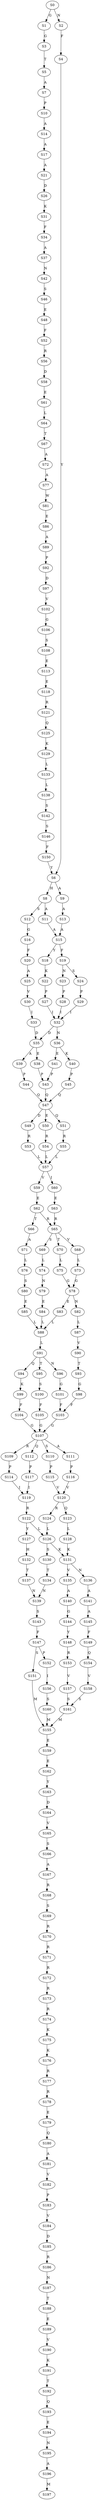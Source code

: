 strict digraph  {
	S0 -> S1 [ label = G ];
	S0 -> S2 [ label = N ];
	S1 -> S3 [ label = G ];
	S2 -> S4 [ label = F ];
	S3 -> S5 [ label = T ];
	S4 -> S6 [ label = Y ];
	S5 -> S7 [ label = A ];
	S6 -> S8 [ label = H ];
	S6 -> S9 [ label = A ];
	S7 -> S10 [ label = P ];
	S8 -> S11 [ label = A ];
	S8 -> S12 [ label = S ];
	S9 -> S13 [ label = A ];
	S10 -> S14 [ label = A ];
	S11 -> S15 [ label = A ];
	S12 -> S16 [ label = G ];
	S13 -> S15 [ label = A ];
	S14 -> S17 [ label = A ];
	S15 -> S18 [ label = Y ];
	S15 -> S19 [ label = F ];
	S16 -> S20 [ label = F ];
	S17 -> S21 [ label = A ];
	S18 -> S22 [ label = K ];
	S19 -> S23 [ label = N ];
	S19 -> S24 [ label = S ];
	S20 -> S25 [ label = A ];
	S21 -> S26 [ label = D ];
	S22 -> S27 [ label = P ];
	S23 -> S28 [ label = P ];
	S24 -> S29 [ label = P ];
	S25 -> S30 [ label = V ];
	S26 -> S31 [ label = K ];
	S27 -> S32 [ label = I ];
	S28 -> S32 [ label = I ];
	S29 -> S32 [ label = I ];
	S30 -> S33 [ label = I ];
	S31 -> S34 [ label = F ];
	S32 -> S35 [ label = D ];
	S32 -> S36 [ label = N ];
	S33 -> S35 [ label = D ];
	S34 -> S37 [ label = A ];
	S35 -> S38 [ label = E ];
	S35 -> S39 [ label = A ];
	S36 -> S40 [ label = K ];
	S36 -> S41 [ label = E ];
	S37 -> S42 [ label = N ];
	S38 -> S43 [ label = P ];
	S39 -> S44 [ label = P ];
	S40 -> S45 [ label = P ];
	S41 -> S43 [ label = P ];
	S42 -> S46 [ label = S ];
	S43 -> S47 [ label = Q ];
	S44 -> S47 [ label = Q ];
	S45 -> S47 [ label = Q ];
	S46 -> S48 [ label = E ];
	S47 -> S49 [ label = D ];
	S47 -> S50 [ label = E ];
	S47 -> S51 [ label = Q ];
	S48 -> S52 [ label = F ];
	S49 -> S53 [ label = R ];
	S50 -> S54 [ label = R ];
	S51 -> S55 [ label = R ];
	S52 -> S56 [ label = R ];
	S53 -> S57 [ label = L ];
	S54 -> S57 [ label = L ];
	S55 -> S57 [ label = L ];
	S56 -> S58 [ label = D ];
	S57 -> S59 [ label = V ];
	S57 -> S60 [ label = I ];
	S58 -> S61 [ label = E ];
	S59 -> S62 [ label = E ];
	S60 -> S63 [ label = E ];
	S61 -> S64 [ label = L ];
	S62 -> S65 [ label = R ];
	S62 -> S66 [ label = T ];
	S63 -> S65 [ label = R ];
	S64 -> S67 [ label = T ];
	S65 -> S68 [ label = V ];
	S65 -> S69 [ label = S ];
	S65 -> S70 [ label = T ];
	S66 -> S71 [ label = A ];
	S67 -> S72 [ label = A ];
	S68 -> S73 [ label = L ];
	S69 -> S74 [ label = L ];
	S70 -> S75 [ label = L ];
	S71 -> S76 [ label = L ];
	S72 -> S77 [ label = A ];
	S73 -> S78 [ label = G ];
	S74 -> S79 [ label = N ];
	S75 -> S78 [ label = G ];
	S76 -> S80 [ label = S ];
	S77 -> S81 [ label = W ];
	S78 -> S82 [ label = N ];
	S78 -> S83 [ label = E ];
	S79 -> S84 [ label = E ];
	S80 -> S85 [ label = E ];
	S81 -> S86 [ label = E ];
	S82 -> S87 [ label = L ];
	S83 -> S88 [ label = L ];
	S84 -> S88 [ label = L ];
	S85 -> S88 [ label = L ];
	S86 -> S89 [ label = A ];
	S87 -> S90 [ label = V ];
	S88 -> S91 [ label = L ];
	S89 -> S92 [ label = P ];
	S90 -> S93 [ label = T ];
	S91 -> S94 [ label = Q ];
	S91 -> S95 [ label = T ];
	S91 -> S96 [ label = N ];
	S92 -> S97 [ label = D ];
	S93 -> S98 [ label = G ];
	S94 -> S99 [ label = K ];
	S95 -> S100 [ label = S ];
	S96 -> S101 [ label = G ];
	S97 -> S102 [ label = V ];
	S98 -> S103 [ label = F ];
	S99 -> S104 [ label = F ];
	S100 -> S105 [ label = F ];
	S101 -> S103 [ label = F ];
	S102 -> S106 [ label = G ];
	S103 -> S107 [ label = G ];
	S104 -> S107 [ label = G ];
	S105 -> S107 [ label = G ];
	S106 -> S108 [ label = S ];
	S107 -> S109 [ label = R ];
	S107 -> S110 [ label = S ];
	S107 -> S111 [ label = A ];
	S107 -> S112 [ label = Q ];
	S108 -> S113 [ label = E ];
	S109 -> S114 [ label = P ];
	S110 -> S115 [ label = P ];
	S111 -> S116 [ label = P ];
	S112 -> S117 [ label = P ];
	S113 -> S118 [ label = E ];
	S114 -> S119 [ label = I ];
	S115 -> S120 [ label = V ];
	S116 -> S120 [ label = V ];
	S117 -> S119 [ label = I ];
	S118 -> S121 [ label = R ];
	S119 -> S122 [ label = R ];
	S120 -> S123 [ label = Q ];
	S120 -> S124 [ label = R ];
	S121 -> S125 [ label = Q ];
	S122 -> S126 [ label = L ];
	S122 -> S127 [ label = Y ];
	S123 -> S128 [ label = L ];
	S124 -> S126 [ label = L ];
	S125 -> S129 [ label = K ];
	S126 -> S130 [ label = S ];
	S126 -> S131 [ label = K ];
	S127 -> S132 [ label = H ];
	S128 -> S131 [ label = K ];
	S129 -> S133 [ label = L ];
	S130 -> S134 [ label = T ];
	S131 -> S135 [ label = V ];
	S131 -> S136 [ label = N ];
	S132 -> S137 [ label = T ];
	S133 -> S138 [ label = L ];
	S134 -> S139 [ label = N ];
	S135 -> S140 [ label = A ];
	S136 -> S141 [ label = A ];
	S137 -> S139 [ label = N ];
	S138 -> S142 [ label = S ];
	S139 -> S143 [ label = S ];
	S140 -> S144 [ label = G ];
	S141 -> S145 [ label = A ];
	S142 -> S146 [ label = S ];
	S143 -> S147 [ label = F ];
	S144 -> S148 [ label = Y ];
	S145 -> S149 [ label = F ];
	S146 -> S150 [ label = F ];
	S147 -> S151 [ label = S ];
	S147 -> S152 [ label = P ];
	S148 -> S153 [ label = R ];
	S149 -> S154 [ label = Q ];
	S150 -> S6 [ label = Y ];
	S151 -> S155 [ label = M ];
	S152 -> S156 [ label = I ];
	S153 -> S157 [ label = V ];
	S154 -> S158 [ label = V ];
	S155 -> S159 [ label = E ];
	S156 -> S160 [ label = S ];
	S157 -> S161 [ label = S ];
	S158 -> S161 [ label = S ];
	S159 -> S162 [ label = E ];
	S160 -> S155 [ label = M ];
	S161 -> S155 [ label = M ];
	S162 -> S163 [ label = Y ];
	S163 -> S164 [ label = D ];
	S164 -> S165 [ label = V ];
	S165 -> S166 [ label = S ];
	S166 -> S167 [ label = A ];
	S167 -> S168 [ label = R ];
	S168 -> S169 [ label = S ];
	S169 -> S170 [ label = R ];
	S170 -> S171 [ label = R ];
	S171 -> S172 [ label = R ];
	S172 -> S173 [ label = R ];
	S173 -> S174 [ label = R ];
	S174 -> S175 [ label = K ];
	S175 -> S176 [ label = K ];
	S176 -> S177 [ label = R ];
	S177 -> S178 [ label = R ];
	S178 -> S179 [ label = E ];
	S179 -> S180 [ label = Q ];
	S180 -> S181 [ label = A ];
	S181 -> S182 [ label = V ];
	S182 -> S183 [ label = P ];
	S183 -> S184 [ label = V ];
	S184 -> S185 [ label = D ];
	S185 -> S186 [ label = R ];
	S186 -> S187 [ label = N ];
	S187 -> S188 [ label = T ];
	S188 -> S189 [ label = E ];
	S189 -> S190 [ label = V ];
	S190 -> S191 [ label = K ];
	S191 -> S192 [ label = T ];
	S192 -> S193 [ label = Q ];
	S193 -> S194 [ label = E ];
	S194 -> S195 [ label = N ];
	S195 -> S196 [ label = A ];
	S196 -> S197 [ label = M ];
}
